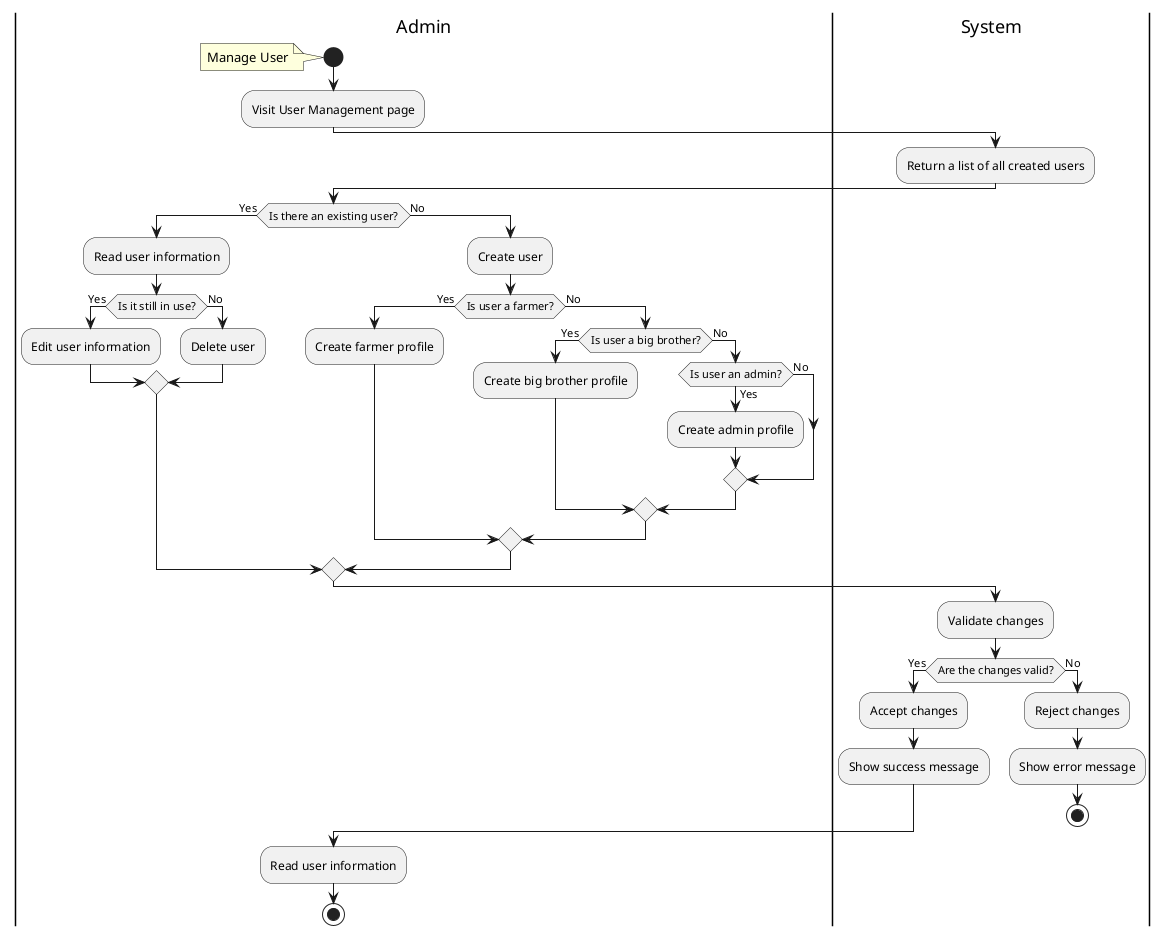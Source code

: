 @startuml

|Admin|
start
note left: Manage User

:Visit User Management page;

|System|
:Return a list of all created users;
|Admin|

if (Is there an existing user?) then (Yes)
    :Read user information;
    if (Is it still in use?) then (Yes)
        :Edit user information;
    else (No)
        :Delete user;
    endif
else (No)
    :Create user;

    if (Is user a farmer?) then (Yes)
        :Create farmer profile;
    else (No)
        if (Is user a big brother?) then (Yes)
            :Create big brother profile;
        else (No)
            if (Is user an admin?) then (Yes)
                :Create admin profile;
            else (No)
            endif
        endif
    endif
endif

|System|
:Validate changes;
if (Are the changes valid?) then (Yes)
    :Accept changes;
    :Show success message;
else (No)
    :Reject changes;
    :Show error message;
    stop
endif

|Admin|
:Read user information;

stop

@enduml
